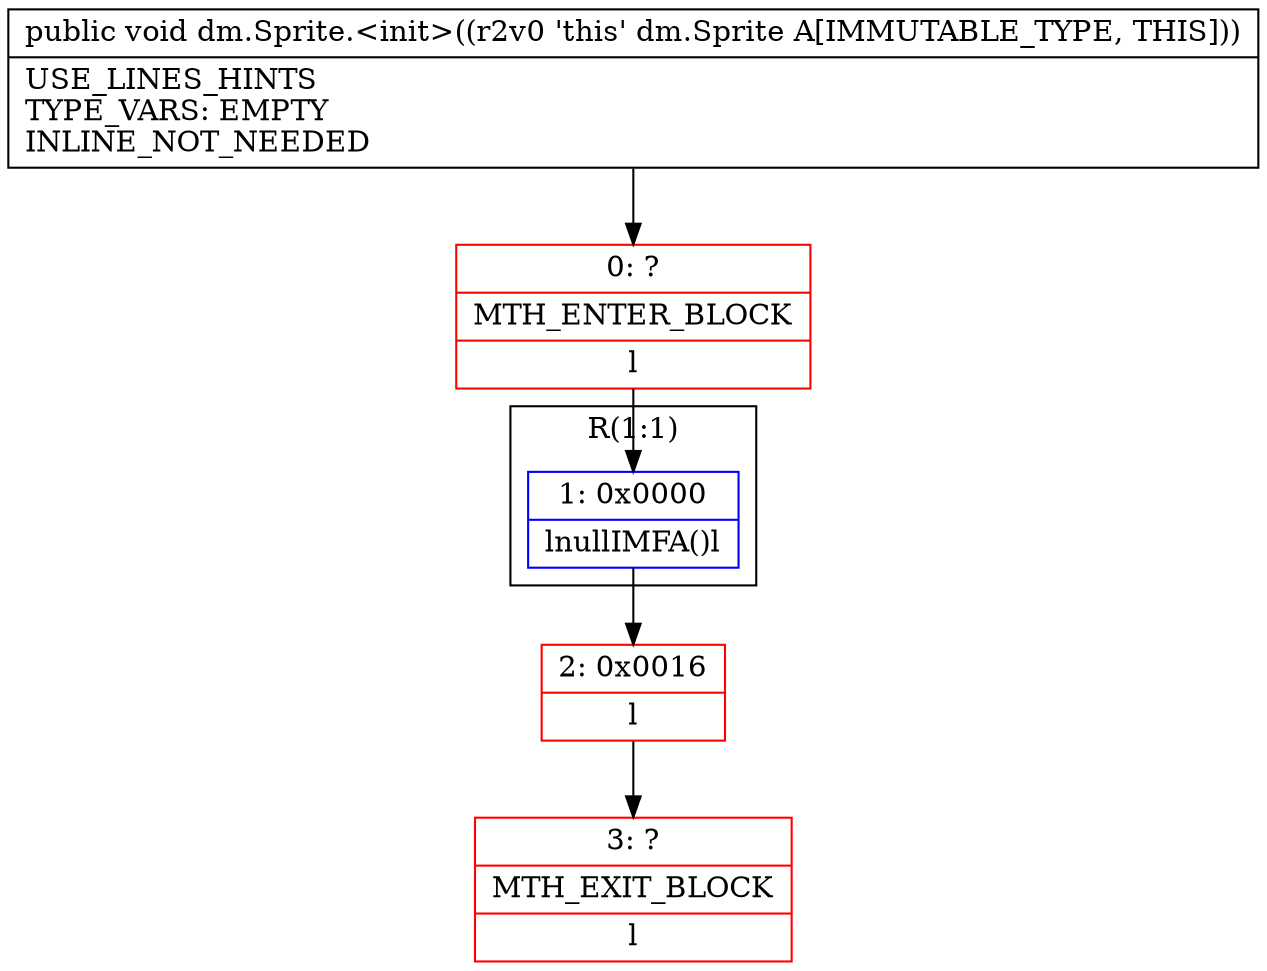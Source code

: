 digraph "CFG fordm.Sprite.\<init\>()V" {
subgraph cluster_Region_359508186 {
label = "R(1:1)";
node [shape=record,color=blue];
Node_1 [shape=record,label="{1\:\ 0x0000|lnullIMFA()l}"];
}
Node_0 [shape=record,color=red,label="{0\:\ ?|MTH_ENTER_BLOCK\l|l}"];
Node_2 [shape=record,color=red,label="{2\:\ 0x0016|l}"];
Node_3 [shape=record,color=red,label="{3\:\ ?|MTH_EXIT_BLOCK\l|l}"];
MethodNode[shape=record,label="{public void dm.Sprite.\<init\>((r2v0 'this' dm.Sprite A[IMMUTABLE_TYPE, THIS]))  | USE_LINES_HINTS\lTYPE_VARS: EMPTY\lINLINE_NOT_NEEDED\l}"];
MethodNode -> Node_0;
Node_1 -> Node_2;
Node_0 -> Node_1;
Node_2 -> Node_3;
}


